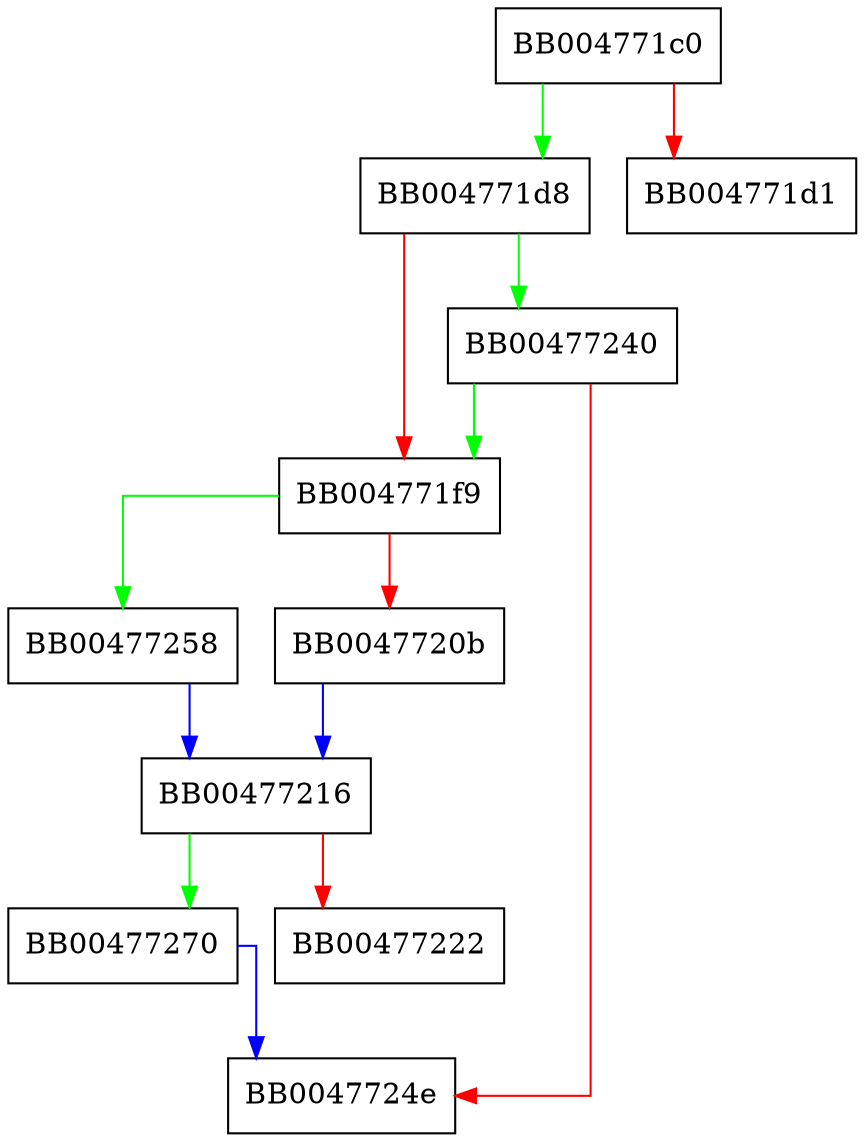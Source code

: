 digraph dtls1_handle_timeout {
  node [shape="box"];
  graph [splines=ortho];
  BB004771c0 -> BB004771d8 [color="green"];
  BB004771c0 -> BB004771d1 [color="red"];
  BB004771d8 -> BB00477240 [color="green"];
  BB004771d8 -> BB004771f9 [color="red"];
  BB004771f9 -> BB00477258 [color="green"];
  BB004771f9 -> BB0047720b [color="red"];
  BB0047720b -> BB00477216 [color="blue"];
  BB00477216 -> BB00477270 [color="green"];
  BB00477216 -> BB00477222 [color="red"];
  BB00477240 -> BB004771f9 [color="green"];
  BB00477240 -> BB0047724e [color="red"];
  BB00477258 -> BB00477216 [color="blue"];
  BB00477270 -> BB0047724e [color="blue"];
}